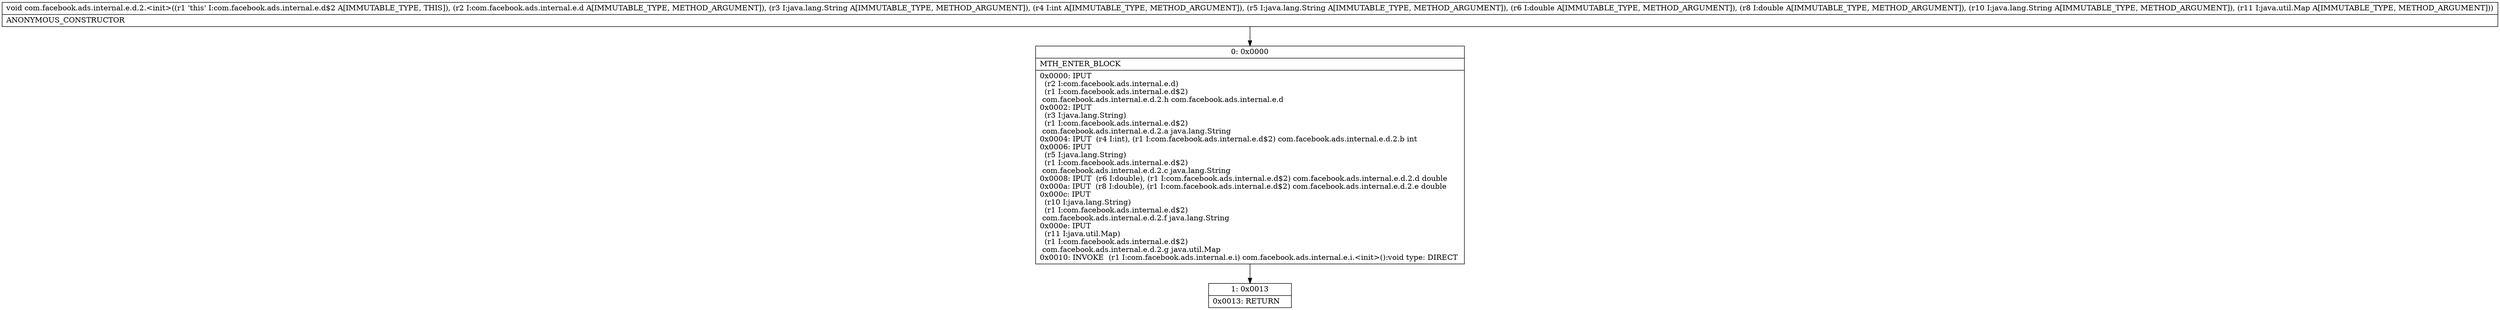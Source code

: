digraph "CFG forcom.facebook.ads.internal.e.d.2.\<init\>(Lcom\/facebook\/ads\/internal\/e\/d;Ljava\/lang\/String;ILjava\/lang\/String;DDLjava\/lang\/String;Ljava\/util\/Map;)V" {
Node_0 [shape=record,label="{0\:\ 0x0000|MTH_ENTER_BLOCK\l|0x0000: IPUT  \l  (r2 I:com.facebook.ads.internal.e.d)\l  (r1 I:com.facebook.ads.internal.e.d$2)\l com.facebook.ads.internal.e.d.2.h com.facebook.ads.internal.e.d \l0x0002: IPUT  \l  (r3 I:java.lang.String)\l  (r1 I:com.facebook.ads.internal.e.d$2)\l com.facebook.ads.internal.e.d.2.a java.lang.String \l0x0004: IPUT  (r4 I:int), (r1 I:com.facebook.ads.internal.e.d$2) com.facebook.ads.internal.e.d.2.b int \l0x0006: IPUT  \l  (r5 I:java.lang.String)\l  (r1 I:com.facebook.ads.internal.e.d$2)\l com.facebook.ads.internal.e.d.2.c java.lang.String \l0x0008: IPUT  (r6 I:double), (r1 I:com.facebook.ads.internal.e.d$2) com.facebook.ads.internal.e.d.2.d double \l0x000a: IPUT  (r8 I:double), (r1 I:com.facebook.ads.internal.e.d$2) com.facebook.ads.internal.e.d.2.e double \l0x000c: IPUT  \l  (r10 I:java.lang.String)\l  (r1 I:com.facebook.ads.internal.e.d$2)\l com.facebook.ads.internal.e.d.2.f java.lang.String \l0x000e: IPUT  \l  (r11 I:java.util.Map)\l  (r1 I:com.facebook.ads.internal.e.d$2)\l com.facebook.ads.internal.e.d.2.g java.util.Map \l0x0010: INVOKE  (r1 I:com.facebook.ads.internal.e.i) com.facebook.ads.internal.e.i.\<init\>():void type: DIRECT \l}"];
Node_1 [shape=record,label="{1\:\ 0x0013|0x0013: RETURN   \l}"];
MethodNode[shape=record,label="{void com.facebook.ads.internal.e.d.2.\<init\>((r1 'this' I:com.facebook.ads.internal.e.d$2 A[IMMUTABLE_TYPE, THIS]), (r2 I:com.facebook.ads.internal.e.d A[IMMUTABLE_TYPE, METHOD_ARGUMENT]), (r3 I:java.lang.String A[IMMUTABLE_TYPE, METHOD_ARGUMENT]), (r4 I:int A[IMMUTABLE_TYPE, METHOD_ARGUMENT]), (r5 I:java.lang.String A[IMMUTABLE_TYPE, METHOD_ARGUMENT]), (r6 I:double A[IMMUTABLE_TYPE, METHOD_ARGUMENT]), (r8 I:double A[IMMUTABLE_TYPE, METHOD_ARGUMENT]), (r10 I:java.lang.String A[IMMUTABLE_TYPE, METHOD_ARGUMENT]), (r11 I:java.util.Map A[IMMUTABLE_TYPE, METHOD_ARGUMENT]))  | ANONYMOUS_CONSTRUCTOR\l}"];
MethodNode -> Node_0;
Node_0 -> Node_1;
}

